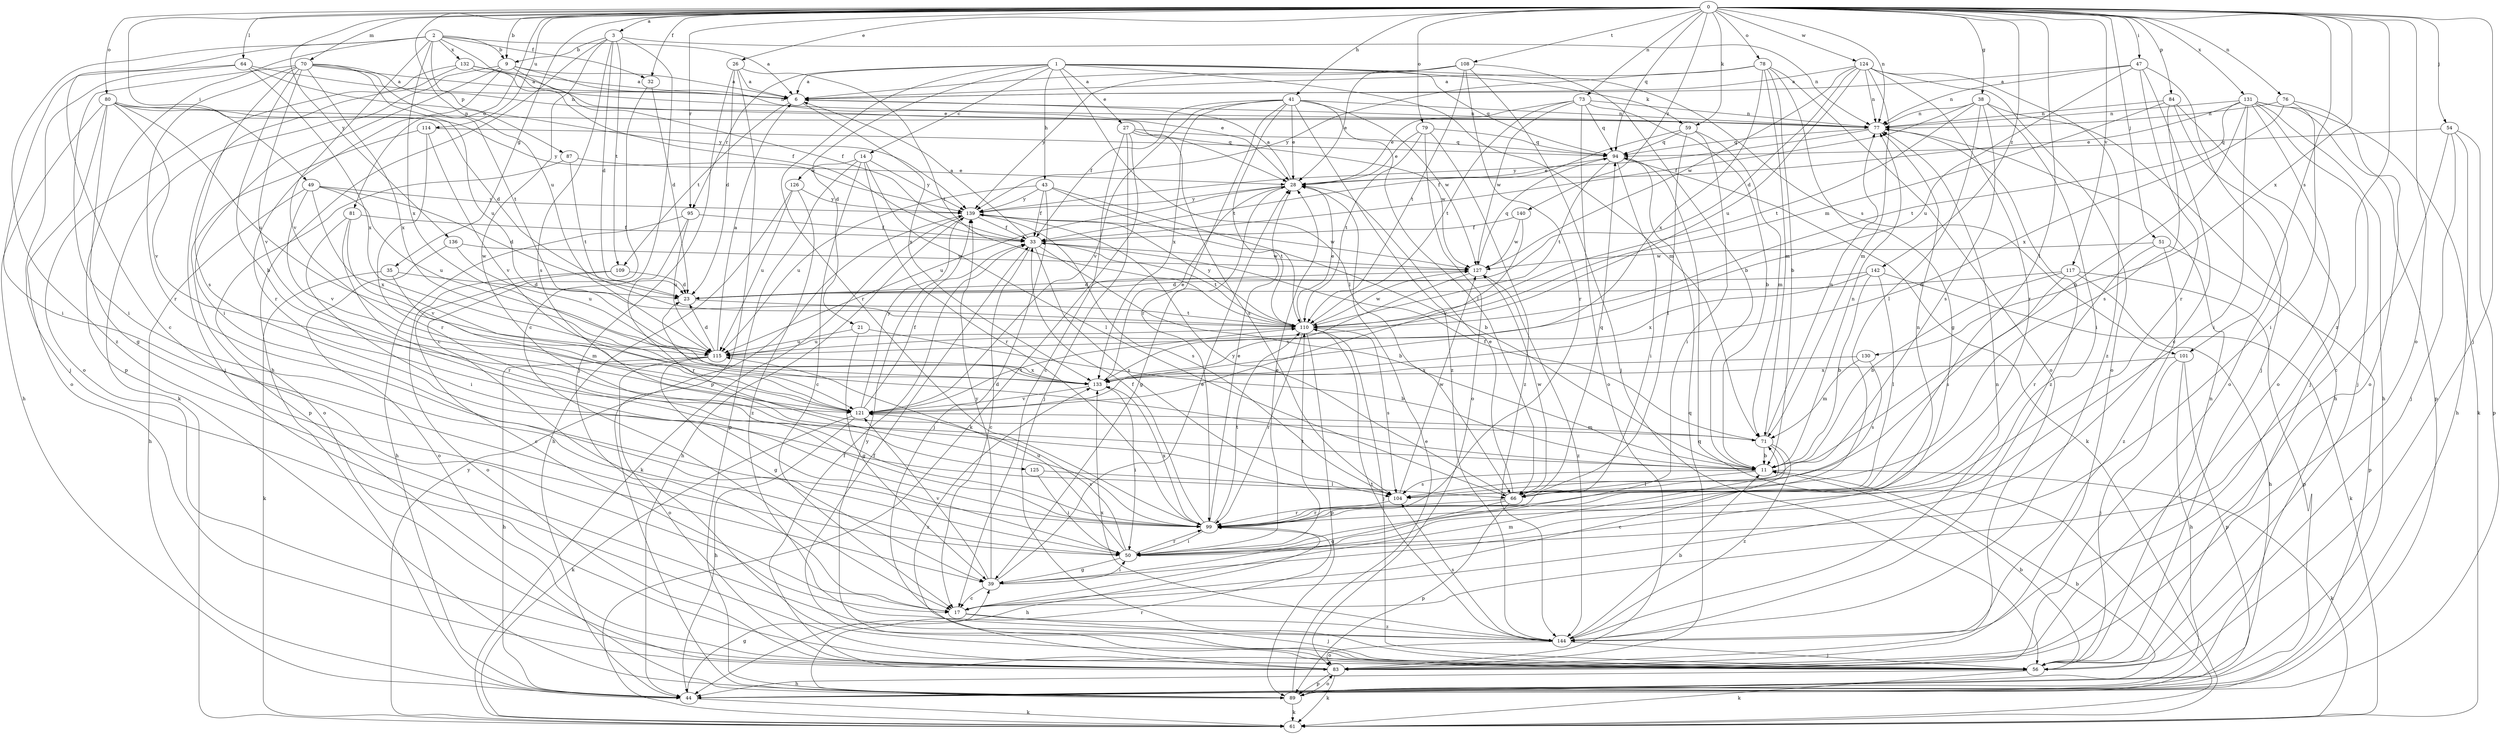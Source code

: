 strict digraph  {
0;
1;
2;
3;
6;
9;
11;
14;
17;
21;
23;
26;
27;
28;
32;
33;
35;
38;
39;
41;
43;
44;
47;
49;
50;
51;
54;
56;
59;
61;
64;
66;
70;
71;
73;
76;
77;
78;
79;
80;
81;
83;
84;
87;
89;
94;
95;
99;
101;
104;
108;
109;
110;
114;
115;
117;
121;
124;
125;
126;
127;
130;
131;
132;
133;
136;
139;
140;
142;
144;
0 -> 3  [label=a];
0 -> 9  [label=b];
0 -> 26  [label=e];
0 -> 32  [label=f];
0 -> 35  [label=g];
0 -> 38  [label=g];
0 -> 41  [label=h];
0 -> 47  [label=i];
0 -> 49  [label=i];
0 -> 51  [label=j];
0 -> 54  [label=j];
0 -> 56  [label=j];
0 -> 59  [label=k];
0 -> 64  [label=l];
0 -> 66  [label=l];
0 -> 70  [label=m];
0 -> 73  [label=n];
0 -> 76  [label=n];
0 -> 77  [label=n];
0 -> 78  [label=o];
0 -> 79  [label=o];
0 -> 80  [label=o];
0 -> 81  [label=o];
0 -> 83  [label=o];
0 -> 84  [label=p];
0 -> 94  [label=q];
0 -> 95  [label=r];
0 -> 101  [label=s];
0 -> 108  [label=t];
0 -> 114  [label=u];
0 -> 115  [label=u];
0 -> 117  [label=v];
0 -> 124  [label=w];
0 -> 130  [label=x];
0 -> 131  [label=x];
0 -> 136  [label=y];
0 -> 140  [label=z];
0 -> 142  [label=z];
0 -> 144  [label=z];
1 -> 6  [label=a];
1 -> 14  [label=c];
1 -> 21  [label=d];
1 -> 27  [label=e];
1 -> 43  [label=h];
1 -> 59  [label=k];
1 -> 66  [label=l];
1 -> 71  [label=m];
1 -> 94  [label=q];
1 -> 95  [label=r];
1 -> 99  [label=r];
1 -> 101  [label=s];
2 -> 6  [label=a];
2 -> 9  [label=b];
2 -> 17  [label=c];
2 -> 28  [label=e];
2 -> 32  [label=f];
2 -> 87  [label=p];
2 -> 89  [label=p];
2 -> 121  [label=v];
2 -> 132  [label=x];
2 -> 133  [label=x];
2 -> 144  [label=z];
3 -> 9  [label=b];
3 -> 17  [label=c];
3 -> 23  [label=d];
3 -> 44  [label=h];
3 -> 77  [label=n];
3 -> 104  [label=s];
3 -> 109  [label=t];
3 -> 125  [label=w];
6 -> 77  [label=n];
6 -> 109  [label=t];
6 -> 133  [label=x];
9 -> 6  [label=a];
9 -> 28  [label=e];
9 -> 33  [label=f];
9 -> 50  [label=i];
9 -> 61  [label=k];
9 -> 99  [label=r];
11 -> 23  [label=d];
11 -> 61  [label=k];
11 -> 66  [label=l];
11 -> 77  [label=n];
11 -> 104  [label=s];
14 -> 17  [label=c];
14 -> 66  [label=l];
14 -> 89  [label=p];
14 -> 99  [label=r];
14 -> 126  [label=w];
14 -> 139  [label=y];
17 -> 56  [label=j];
17 -> 71  [label=m];
17 -> 144  [label=z];
21 -> 11  [label=b];
21 -> 39  [label=g];
21 -> 115  [label=u];
23 -> 110  [label=t];
26 -> 6  [label=a];
26 -> 23  [label=d];
26 -> 56  [label=j];
26 -> 89  [label=p];
26 -> 110  [label=t];
27 -> 17  [label=c];
27 -> 56  [label=j];
27 -> 61  [label=k];
27 -> 94  [label=q];
27 -> 104  [label=s];
27 -> 127  [label=w];
28 -> 6  [label=a];
28 -> 39  [label=g];
28 -> 115  [label=u];
28 -> 139  [label=y];
32 -> 17  [label=c];
32 -> 23  [label=d];
33 -> 6  [label=a];
33 -> 11  [label=b];
33 -> 17  [label=c];
33 -> 104  [label=s];
33 -> 110  [label=t];
33 -> 127  [label=w];
35 -> 23  [label=d];
35 -> 61  [label=k];
35 -> 71  [label=m];
38 -> 33  [label=f];
38 -> 44  [label=h];
38 -> 50  [label=i];
38 -> 66  [label=l];
38 -> 77  [label=n];
38 -> 104  [label=s];
38 -> 110  [label=t];
39 -> 17  [label=c];
39 -> 28  [label=e];
39 -> 50  [label=i];
39 -> 121  [label=v];
39 -> 139  [label=y];
41 -> 28  [label=e];
41 -> 33  [label=f];
41 -> 66  [label=l];
41 -> 77  [label=n];
41 -> 99  [label=r];
41 -> 110  [label=t];
41 -> 121  [label=v];
41 -> 127  [label=w];
41 -> 133  [label=x];
41 -> 144  [label=z];
43 -> 11  [label=b];
43 -> 33  [label=f];
43 -> 56  [label=j];
43 -> 110  [label=t];
43 -> 115  [label=u];
43 -> 139  [label=y];
44 -> 11  [label=b];
44 -> 39  [label=g];
44 -> 61  [label=k];
47 -> 6  [label=a];
47 -> 17  [label=c];
47 -> 56  [label=j];
47 -> 77  [label=n];
47 -> 99  [label=r];
47 -> 115  [label=u];
49 -> 23  [label=d];
49 -> 44  [label=h];
49 -> 115  [label=u];
49 -> 121  [label=v];
49 -> 133  [label=x];
49 -> 139  [label=y];
50 -> 28  [label=e];
50 -> 39  [label=g];
50 -> 99  [label=r];
50 -> 110  [label=t];
50 -> 115  [label=u];
50 -> 121  [label=v];
51 -> 89  [label=p];
51 -> 99  [label=r];
51 -> 127  [label=w];
51 -> 144  [label=z];
54 -> 17  [label=c];
54 -> 44  [label=h];
54 -> 56  [label=j];
54 -> 89  [label=p];
54 -> 94  [label=q];
56 -> 11  [label=b];
56 -> 33  [label=f];
56 -> 44  [label=h];
56 -> 61  [label=k];
56 -> 77  [label=n];
56 -> 139  [label=y];
59 -> 33  [label=f];
59 -> 50  [label=i];
59 -> 66  [label=l];
59 -> 71  [label=m];
59 -> 94  [label=q];
61 -> 94  [label=q];
61 -> 139  [label=y];
64 -> 6  [label=a];
64 -> 50  [label=i];
64 -> 56  [label=j];
64 -> 133  [label=x];
64 -> 139  [label=y];
66 -> 28  [label=e];
66 -> 39  [label=g];
66 -> 89  [label=p];
66 -> 94  [label=q];
66 -> 99  [label=r];
66 -> 127  [label=w];
66 -> 139  [label=y];
70 -> 6  [label=a];
70 -> 11  [label=b];
70 -> 50  [label=i];
70 -> 77  [label=n];
70 -> 99  [label=r];
70 -> 104  [label=s];
70 -> 110  [label=t];
70 -> 115  [label=u];
70 -> 121  [label=v];
70 -> 133  [label=x];
71 -> 11  [label=b];
71 -> 17  [label=c];
71 -> 33  [label=f];
71 -> 77  [label=n];
71 -> 144  [label=z];
73 -> 11  [label=b];
73 -> 28  [label=e];
73 -> 77  [label=n];
73 -> 83  [label=o];
73 -> 94  [label=q];
73 -> 110  [label=t];
73 -> 127  [label=w];
76 -> 50  [label=i];
76 -> 77  [label=n];
76 -> 83  [label=o];
76 -> 133  [label=x];
77 -> 94  [label=q];
77 -> 139  [label=y];
77 -> 144  [label=z];
78 -> 6  [label=a];
78 -> 11  [label=b];
78 -> 39  [label=g];
78 -> 71  [label=m];
78 -> 83  [label=o];
78 -> 133  [label=x];
78 -> 139  [label=y];
79 -> 28  [label=e];
79 -> 83  [label=o];
79 -> 94  [label=q];
79 -> 110  [label=t];
79 -> 144  [label=z];
80 -> 23  [label=d];
80 -> 39  [label=g];
80 -> 44  [label=h];
80 -> 77  [label=n];
80 -> 83  [label=o];
80 -> 115  [label=u];
80 -> 121  [label=v];
80 -> 139  [label=y];
81 -> 33  [label=f];
81 -> 50  [label=i];
81 -> 99  [label=r];
81 -> 121  [label=v];
83 -> 33  [label=f];
83 -> 61  [label=k];
83 -> 89  [label=p];
83 -> 94  [label=q];
83 -> 133  [label=x];
84 -> 56  [label=j];
84 -> 77  [label=n];
84 -> 83  [label=o];
84 -> 104  [label=s];
84 -> 110  [label=m];
87 -> 28  [label=e];
87 -> 83  [label=o];
87 -> 110  [label=t];
89 -> 28  [label=e];
89 -> 61  [label=k];
89 -> 83  [label=o];
89 -> 99  [label=r];
94 -> 28  [label=e];
94 -> 50  [label=i];
94 -> 61  [label=k];
94 -> 110  [label=t];
95 -> 33  [label=f];
95 -> 44  [label=h];
95 -> 99  [label=r];
95 -> 115  [label=u];
99 -> 28  [label=e];
99 -> 33  [label=f];
99 -> 44  [label=h];
99 -> 50  [label=i];
99 -> 77  [label=n];
99 -> 110  [label=t];
99 -> 133  [label=x];
101 -> 44  [label=h];
101 -> 56  [label=j];
101 -> 89  [label=p];
101 -> 133  [label=x];
104 -> 99  [label=r];
104 -> 127  [label=w];
108 -> 6  [label=a];
108 -> 11  [label=b];
108 -> 28  [label=e];
108 -> 56  [label=j];
108 -> 99  [label=r];
108 -> 110  [label=t];
108 -> 139  [label=y];
109 -> 17  [label=c];
109 -> 23  [label=d];
109 -> 83  [label=o];
110 -> 28  [label=e];
110 -> 56  [label=j];
110 -> 89  [label=p];
110 -> 99  [label=r];
110 -> 104  [label=s];
110 -> 115  [label=u];
110 -> 127  [label=w];
110 -> 139  [label=y];
114 -> 89  [label=p];
114 -> 94  [label=q];
114 -> 99  [label=r];
114 -> 121  [label=v];
115 -> 6  [label=a];
115 -> 23  [label=d];
115 -> 39  [label=g];
115 -> 44  [label=h];
115 -> 83  [label=o];
115 -> 133  [label=x];
117 -> 11  [label=b];
117 -> 23  [label=d];
117 -> 44  [label=h];
117 -> 89  [label=p];
117 -> 104  [label=s];
121 -> 33  [label=f];
121 -> 44  [label=h];
121 -> 61  [label=k];
121 -> 71  [label=m];
121 -> 110  [label=t];
121 -> 139  [label=y];
124 -> 6  [label=a];
124 -> 23  [label=d];
124 -> 71  [label=m];
124 -> 77  [label=n];
124 -> 83  [label=o];
124 -> 99  [label=r];
124 -> 115  [label=u];
124 -> 127  [label=w];
124 -> 144  [label=z];
125 -> 50  [label=i];
125 -> 66  [label=l];
126 -> 44  [label=h];
126 -> 115  [label=u];
126 -> 139  [label=y];
126 -> 144  [label=z];
127 -> 23  [label=d];
127 -> 94  [label=q];
127 -> 121  [label=v];
127 -> 144  [label=z];
130 -> 71  [label=m];
130 -> 104  [label=s];
130 -> 133  [label=x];
131 -> 11  [label=b];
131 -> 28  [label=e];
131 -> 44  [label=h];
131 -> 50  [label=i];
131 -> 56  [label=j];
131 -> 61  [label=k];
131 -> 77  [label=n];
131 -> 83  [label=o];
131 -> 89  [label=p];
131 -> 110  [label=t];
132 -> 6  [label=a];
132 -> 33  [label=f];
132 -> 56  [label=j];
132 -> 77  [label=n];
132 -> 83  [label=o];
133 -> 28  [label=e];
133 -> 50  [label=i];
133 -> 121  [label=v];
136 -> 83  [label=o];
136 -> 115  [label=u];
136 -> 127  [label=w];
139 -> 33  [label=f];
139 -> 44  [label=h];
139 -> 61  [label=k];
139 -> 104  [label=s];
139 -> 127  [label=w];
140 -> 33  [label=f];
140 -> 121  [label=v];
140 -> 127  [label=w];
142 -> 11  [label=b];
142 -> 23  [label=d];
142 -> 61  [label=k];
142 -> 66  [label=l];
142 -> 133  [label=x];
144 -> 11  [label=b];
144 -> 56  [label=j];
144 -> 77  [label=n];
144 -> 83  [label=o];
144 -> 104  [label=s];
144 -> 110  [label=t];
144 -> 133  [label=x];
}
